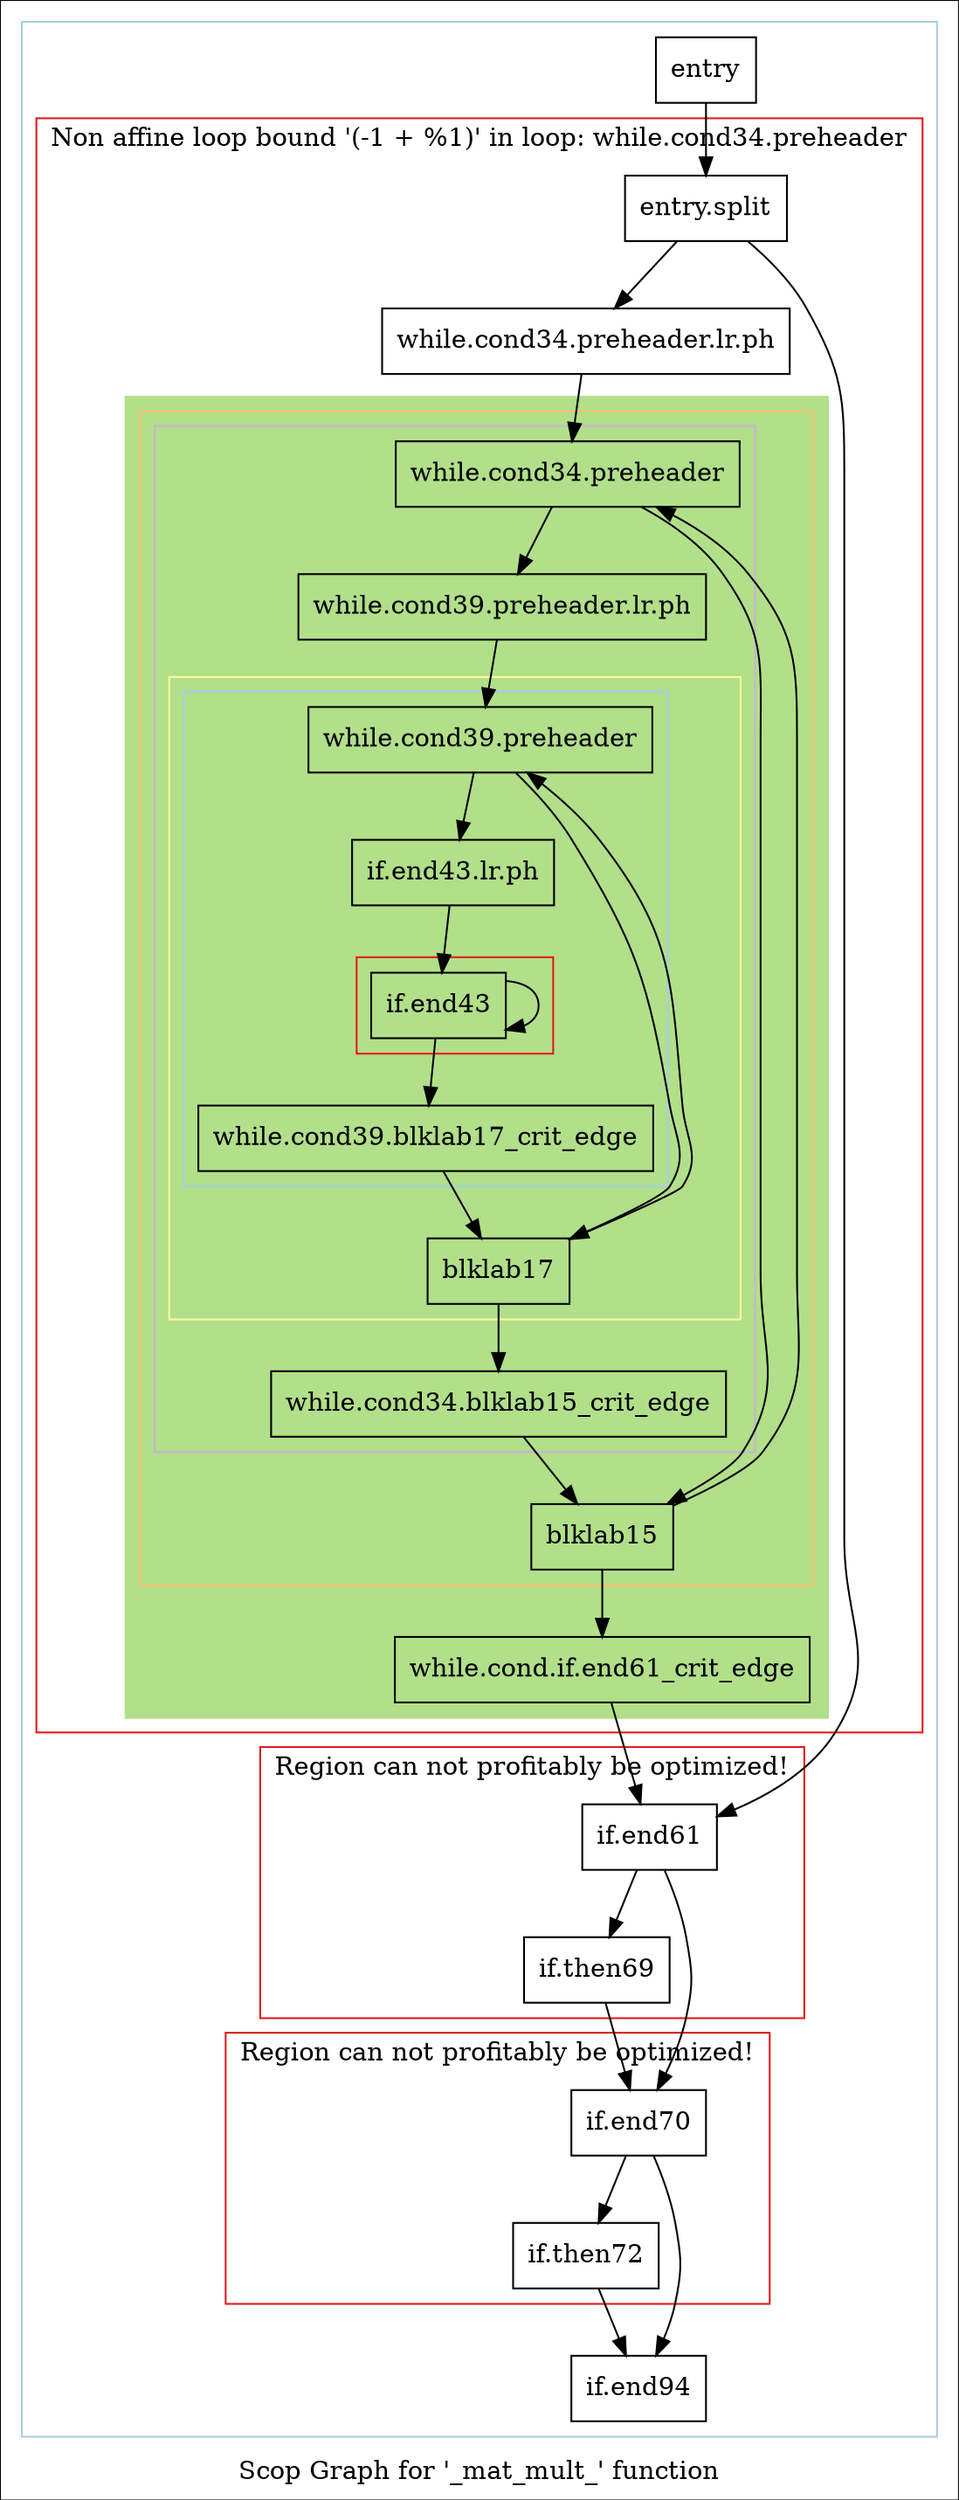 digraph "Scop Graph for '_mat_mult_' function" {
	label="Scop Graph for '_mat_mult_' function";

	Node0xb4d5350 [shape=record,label="{entry}"];
	Node0xb4d5350 -> Node0xb4f98d0;
	Node0xb4f98d0 [shape=record,label="{entry.split}"];
	Node0xb4f98d0 -> Node0xb4d5300;
	Node0xb4f98d0 -> Node0xb5531d0;
	Node0xb4d5300 [shape=record,label="{while.cond34.preheader.lr.ph}"];
	Node0xb4d5300 -> Node0xb3cf260;
	Node0xb3cf260 [shape=record,label="{while.cond34.preheader}"];
	Node0xb3cf260 -> Node0xb4e3970;
	Node0xb3cf260 -> Node0xb54a0d0;
	Node0xb4e3970 [shape=record,label="{while.cond39.preheader.lr.ph}"];
	Node0xb4e3970 -> Node0xb4e3940;
	Node0xb4e3940 [shape=record,label="{while.cond39.preheader}"];
	Node0xb4e3940 -> Node0xb54a130;
	Node0xb4e3940 -> Node0xb54a150;
	Node0xb54a130 [shape=record,label="{if.end43.lr.ph}"];
	Node0xb54a130 -> Node0xb54a170;
	Node0xb54a170 [shape=record,label="{if.end43}"];
	Node0xb54a170 -> Node0xb54a170[constraint=false];
	Node0xb54a170 -> Node0xb54a190;
	Node0xb54a190 [shape=record,label="{while.cond39.blklab17_crit_edge}"];
	Node0xb54a190 -> Node0xb54a150;
	Node0xb54a150 [shape=record,label="{blklab17}"];
	Node0xb54a150 -> Node0xb4e3940[constraint=false];
	Node0xb54a150 -> Node0xb538c70;
	Node0xb538c70 [shape=record,label="{while.cond34.blklab15_crit_edge}"];
	Node0xb538c70 -> Node0xb54a0d0;
	Node0xb54a0d0 [shape=record,label="{blklab15}"];
	Node0xb54a0d0 -> Node0xb3cf260[constraint=false];
	Node0xb54a0d0 -> Node0xb5531b0;
	Node0xb5531b0 [shape=record,label="{while.cond.if.end61_crit_edge}"];
	Node0xb5531b0 -> Node0xb5531d0;
	Node0xb5531d0 [shape=record,label="{if.end61}"];
	Node0xb5531d0 -> Node0xb547f40;
	Node0xb5531d0 -> Node0xb56a520;
	Node0xb547f40 [shape=record,label="{if.then69}"];
	Node0xb547f40 -> Node0xb56a520;
	Node0xb56a520 [shape=record,label="{if.end70}"];
	Node0xb56a520 -> Node0xb547f60;
	Node0xb56a520 -> Node0xb547f80;
	Node0xb547f60 [shape=record,label="{if.then72}"];
	Node0xb547f60 -> Node0xb547f80;
	Node0xb547f80 [shape=record,label="{if.end94}"];
	colorscheme = "paired12"
        subgraph cluster_0xb543d80 {
          label = "";
          style = solid;
          color = 1
          subgraph cluster_0xb5150d0 {
            label = "Non affine loop bound '(-1 + %1)' in loop: while.cond34.preheader";
            style = solid;
            color = 6
            subgraph cluster_0xb5056a0 {
              label = "";
              style = filled;
              color = 3              subgraph cluster_0xb513390 {
                label = "";
                style = solid;
                color = 7
                subgraph cluster_0xb56b0e0 {
                  label = "";
                  style = solid;
                  color = 9
                  subgraph cluster_0xb569980 {
                    label = "";
                    style = solid;
                    color = 11
                    subgraph cluster_0xb543820 {
                      label = "";
                      style = solid;
                      color = 1
                      subgraph cluster_0xb500970 {
                        label = "";
                        style = solid;
                        color = 6
                        Node0xb54a170;
                      }
                      Node0xb4e3940;
                      Node0xb54a130;
                      Node0xb54a190;
                    }
                    Node0xb54a150;
                  }
                  Node0xb3cf260;
                  Node0xb4e3970;
                  Node0xb538c70;
                }
                Node0xb54a0d0;
              }
              Node0xb5531b0;
            }
            Node0xb4f98d0;
            Node0xb4d5300;
          }
          subgraph cluster_0xb5382a0 {
            label = "Region can not profitably be optimized!";
            style = solid;
            color = 6
            Node0xb5531d0;
            Node0xb547f40;
          }
          subgraph cluster_0xb513760 {
            label = "Region can not profitably be optimized!";
            style = solid;
            color = 6
            Node0xb56a520;
            Node0xb547f60;
          }
          Node0xb4d5350;
          Node0xb547f80;
        }
}
